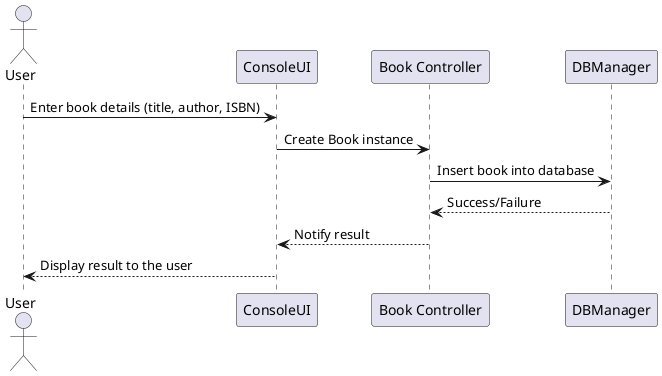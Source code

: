 @startuml
actor User as U
participant "ConsoleUI" as UI
participant "Book Controller" as BC
participant "DBManager" as DB

U -> UI: Enter book details (title, author, ISBN)
UI -> BC: Create Book instance
BC -> DB: Insert book into database
DB --> BC: Success/Failure
BC --> UI: Notify result
UI --> U: Display result to the user
@enduml
